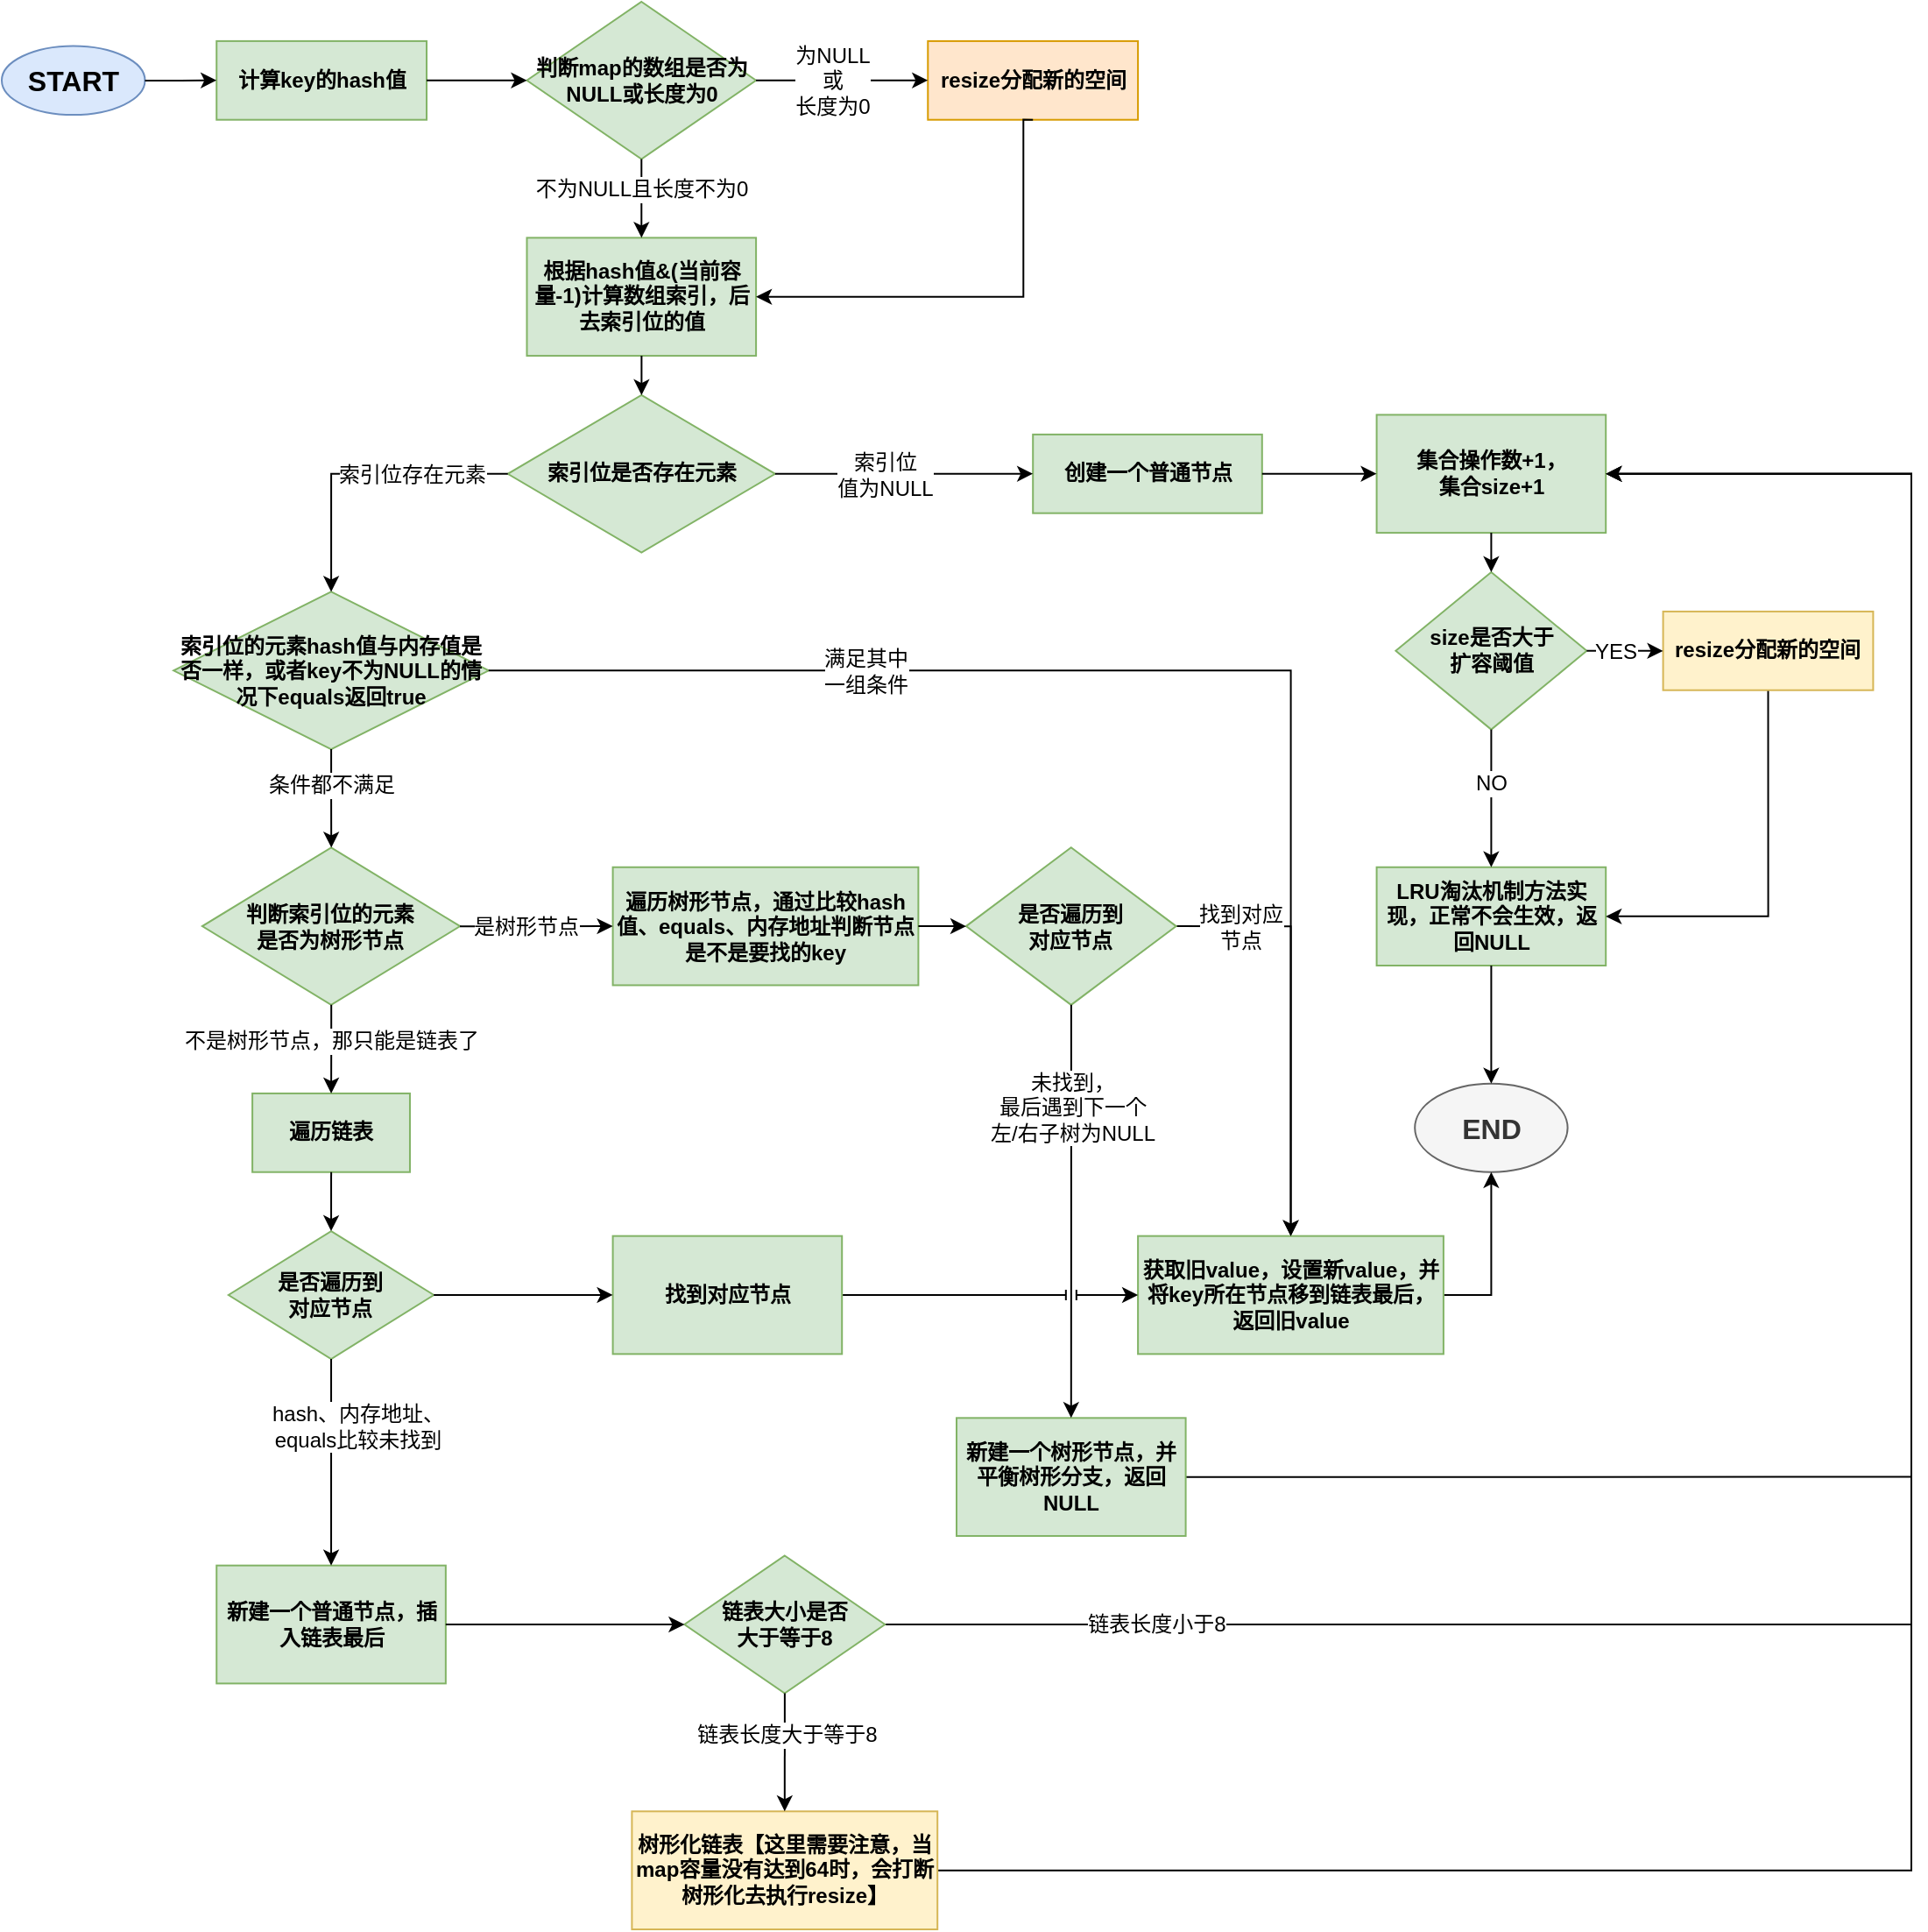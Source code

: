 <mxfile version="15.4.0" type="device"><diagram id="SmfUcS1rnkYMjt1KERU3" name="第 1 页"><mxGraphModel dx="1551" dy="1151" grid="1" gridSize="10" guides="1" tooltips="1" connect="1" arrows="1" fold="1" page="1" pageScale="1" pageWidth="1169" pageHeight="827" math="0" shadow="0"><root><mxCell id="0"/><mxCell id="1" parent="0"/><mxCell id="AOQJRviI5JuZEDv5AuLj-103" value="" style="group" vertex="1" connectable="0" parent="1"><mxGeometry x="20" y="10" width="1090" height="1100" as="geometry"/></mxCell><mxCell id="AOQJRviI5JuZEDv5AuLj-11" value="计算key的hash值" style="whiteSpace=wrap;html=1;fillColor=#d5e8d4;strokeColor=#82b366;fontStyle=1;fontSize=12;" vertex="1" parent="AOQJRviI5JuZEDv5AuLj-103"><mxGeometry x="122.625" y="22.449" width="119.9" height="44.898" as="geometry"/></mxCell><mxCell id="AOQJRviI5JuZEDv5AuLj-15" value="&lt;span style=&quot;color: rgb(0, 0, 0); font-family: helvetica; font-size: 12px; font-style: normal; font-weight: 700; letter-spacing: normal; text-align: center; text-indent: 0px; text-transform: none; word-spacing: 0px; display: inline; float: none;&quot;&gt;判断map的数组是否为NULL或长度为0&lt;/span&gt;" style="rhombus;whiteSpace=wrap;html=1;fontStyle=1;strokeColor=#82b366;fillColor=#d5e8d4;labelBackgroundColor=none;fontSize=12;" vertex="1" parent="AOQJRviI5JuZEDv5AuLj-103"><mxGeometry x="299.75" width="130.8" height="89.796" as="geometry"/></mxCell><mxCell id="AOQJRviI5JuZEDv5AuLj-16" value="" style="edgeStyle=orthogonalEdgeStyle;rounded=0;orthogonalLoop=1;jettySize=auto;html=1;fontSize=12;" edge="1" parent="AOQJRviI5JuZEDv5AuLj-103" source="AOQJRviI5JuZEDv5AuLj-11" target="AOQJRviI5JuZEDv5AuLj-15"><mxGeometry relative="1" as="geometry"/></mxCell><mxCell id="AOQJRviI5JuZEDv5AuLj-17" value="resize分配新的空间" style="whiteSpace=wrap;html=1;fontStyle=1;strokeColor=#d79b00;fillColor=#ffe6cc;fontSize=12;" vertex="1" parent="AOQJRviI5JuZEDv5AuLj-103"><mxGeometry x="528.65" y="22.449" width="119.9" height="44.898" as="geometry"/></mxCell><mxCell id="AOQJRviI5JuZEDv5AuLj-18" value="" style="edgeStyle=orthogonalEdgeStyle;rounded=0;orthogonalLoop=1;jettySize=auto;html=1;fontSize=12;" edge="1" parent="AOQJRviI5JuZEDv5AuLj-103" source="AOQJRviI5JuZEDv5AuLj-15" target="AOQJRviI5JuZEDv5AuLj-17"><mxGeometry relative="1" as="geometry"/></mxCell><mxCell id="AOQJRviI5JuZEDv5AuLj-24" value="为NULL&lt;br style=&quot;font-size: 12px;&quot;&gt;或&lt;br style=&quot;font-size: 12px;&quot;&gt;长度为0" style="edgeLabel;html=1;align=center;verticalAlign=middle;resizable=0;points=[];fontSize=12;labelBackgroundColor=default;" vertex="1" connectable="0" parent="AOQJRviI5JuZEDv5AuLj-18"><mxGeometry x="-0.255" y="-1" relative="1" as="geometry"><mxPoint x="7" y="-1" as="offset"/></mxGeometry></mxCell><mxCell id="AOQJRviI5JuZEDv5AuLj-19" value="根据hash值&amp;amp;(当前容量-1)计算数组索引，后去索引位的值" style="whiteSpace=wrap;html=1;fontStyle=1;strokeColor=#82b366;fillColor=#d5e8d4;fontSize=12;" vertex="1" parent="AOQJRviI5JuZEDv5AuLj-103"><mxGeometry x="299.75" y="134.694" width="130.8" height="67.347" as="geometry"/></mxCell><mxCell id="AOQJRviI5JuZEDv5AuLj-20" value="" style="edgeStyle=orthogonalEdgeStyle;rounded=0;orthogonalLoop=1;jettySize=auto;html=1;fontSize=12;" edge="1" parent="AOQJRviI5JuZEDv5AuLj-103" source="AOQJRviI5JuZEDv5AuLj-15" target="AOQJRviI5JuZEDv5AuLj-19"><mxGeometry relative="1" as="geometry"/></mxCell><mxCell id="AOQJRviI5JuZEDv5AuLj-25" value="不为NULL且长度不为0" style="edgeLabel;html=1;align=center;verticalAlign=middle;resizable=0;points=[];fontSize=12;" vertex="1" connectable="0" parent="AOQJRviI5JuZEDv5AuLj-20"><mxGeometry x="-0.271" y="-2" relative="1" as="geometry"><mxPoint x="2" as="offset"/></mxGeometry></mxCell><mxCell id="AOQJRviI5JuZEDv5AuLj-21" style="edgeStyle=orthogonalEdgeStyle;rounded=0;orthogonalLoop=1;jettySize=auto;html=1;exitX=0.5;exitY=1;exitDx=0;exitDy=0;fontSize=12;" edge="1" parent="AOQJRviI5JuZEDv5AuLj-103" source="AOQJRviI5JuZEDv5AuLj-17" target="AOQJRviI5JuZEDv5AuLj-19"><mxGeometry relative="1" as="geometry"><Array as="points"><mxPoint x="583.15" y="67.347"/><mxPoint x="583.15" y="168.367"/></Array></mxGeometry></mxCell><mxCell id="AOQJRviI5JuZEDv5AuLj-22" value="索引位是否存在元素" style="rhombus;whiteSpace=wrap;html=1;fontStyle=1;strokeColor=#82b366;fillColor=#d5e8d4;fontSize=12;" vertex="1" parent="AOQJRviI5JuZEDv5AuLj-103"><mxGeometry x="288.85" y="224.49" width="152.6" height="89.796" as="geometry"/></mxCell><mxCell id="AOQJRviI5JuZEDv5AuLj-23" value="" style="edgeStyle=orthogonalEdgeStyle;rounded=0;orthogonalLoop=1;jettySize=auto;html=1;fontSize=12;" edge="1" parent="AOQJRviI5JuZEDv5AuLj-103" source="AOQJRviI5JuZEDv5AuLj-19" target="AOQJRviI5JuZEDv5AuLj-22"><mxGeometry relative="1" as="geometry"/></mxCell><mxCell id="AOQJRviI5JuZEDv5AuLj-26" value="创建一个普通节点" style="whiteSpace=wrap;html=1;fontStyle=1;strokeColor=#82b366;fillColor=#d5e8d4;fontSize=12;" vertex="1" parent="AOQJRviI5JuZEDv5AuLj-103"><mxGeometry x="588.6" y="246.939" width="130.8" height="44.898" as="geometry"/></mxCell><mxCell id="AOQJRviI5JuZEDv5AuLj-27" value="" style="edgeStyle=orthogonalEdgeStyle;rounded=0;orthogonalLoop=1;jettySize=auto;html=1;fontSize=12;" edge="1" parent="AOQJRviI5JuZEDv5AuLj-103" source="AOQJRviI5JuZEDv5AuLj-22" target="AOQJRviI5JuZEDv5AuLj-26"><mxGeometry relative="1" as="geometry"/></mxCell><mxCell id="AOQJRviI5JuZEDv5AuLj-29" value="索引位&lt;br style=&quot;font-size: 12px;&quot;&gt;值为NULL" style="edgeLabel;html=1;align=center;verticalAlign=middle;resizable=0;points=[];fontSize=12;labelBackgroundColor=default;fontColor=default;" vertex="1" connectable="0" parent="AOQJRviI5JuZEDv5AuLj-27"><mxGeometry x="-0.246" y="1" relative="1" as="geometry"><mxPoint x="7" y="1" as="offset"/></mxGeometry></mxCell><mxCell id="AOQJRviI5JuZEDv5AuLj-30" value="集合操作数+1，&lt;br style=&quot;font-size: 12px;&quot;&gt;集合size+1" style="whiteSpace=wrap;html=1;fontStyle=1;strokeColor=#82b366;fillColor=#d5e8d4;fontSize=12;" vertex="1" parent="AOQJRviI5JuZEDv5AuLj-103"><mxGeometry x="784.8" y="235.714" width="130.8" height="67.347" as="geometry"/></mxCell><mxCell id="AOQJRviI5JuZEDv5AuLj-31" value="" style="edgeStyle=orthogonalEdgeStyle;rounded=0;orthogonalLoop=1;jettySize=auto;html=1;fontSize=12;fontColor=default;" edge="1" parent="AOQJRviI5JuZEDv5AuLj-103" source="AOQJRviI5JuZEDv5AuLj-26" target="AOQJRviI5JuZEDv5AuLj-30"><mxGeometry relative="1" as="geometry"/></mxCell><mxCell id="AOQJRviI5JuZEDv5AuLj-32" value="size是否大于&lt;br style=&quot;font-size: 12px;&quot;&gt;扩容阈值" style="rhombus;whiteSpace=wrap;html=1;fontStyle=1;strokeColor=#82b366;fillColor=#d5e8d4;fontSize=12;" vertex="1" parent="AOQJRviI5JuZEDv5AuLj-103"><mxGeometry x="795.7" y="325.51" width="109.0" height="89.796" as="geometry"/></mxCell><mxCell id="AOQJRviI5JuZEDv5AuLj-33" value="" style="edgeStyle=orthogonalEdgeStyle;rounded=0;orthogonalLoop=1;jettySize=auto;html=1;fontSize=12;fontColor=default;" edge="1" parent="AOQJRviI5JuZEDv5AuLj-103" source="AOQJRviI5JuZEDv5AuLj-30" target="AOQJRviI5JuZEDv5AuLj-32"><mxGeometry relative="1" as="geometry"/></mxCell><mxCell id="AOQJRviI5JuZEDv5AuLj-39" value="LRU淘汰机制方法实现，正常不会生效，返回NULL" style="whiteSpace=wrap;html=1;fontStyle=1;strokeColor=#82b366;fillColor=#d5e8d4;fontSize=12;" vertex="1" parent="AOQJRviI5JuZEDv5AuLj-103"><mxGeometry x="784.8" y="493.878" width="130.8" height="56.122" as="geometry"/></mxCell><mxCell id="AOQJRviI5JuZEDv5AuLj-40" value="" style="edgeStyle=orthogonalEdgeStyle;rounded=0;orthogonalLoop=1;jettySize=auto;html=1;fontSize=12;fontColor=default;" edge="1" parent="AOQJRviI5JuZEDv5AuLj-103" source="AOQJRviI5JuZEDv5AuLj-32" target="AOQJRviI5JuZEDv5AuLj-39"><mxGeometry relative="1" as="geometry"/></mxCell><mxCell id="AOQJRviI5JuZEDv5AuLj-97" value="NO" style="edgeLabel;html=1;align=center;verticalAlign=middle;resizable=0;points=[];fontSize=12;fontColor=default;" vertex="1" connectable="0" parent="AOQJRviI5JuZEDv5AuLj-40"><mxGeometry x="-0.235" relative="1" as="geometry"><mxPoint as="offset"/></mxGeometry></mxCell><mxCell id="AOQJRviI5JuZEDv5AuLj-43" value="&lt;span style=&quot;font-size: 16px&quot;&gt;START&lt;/span&gt;" style="ellipse;whiteSpace=wrap;html=1;fontSize=16;fontStyle=1;strokeColor=#6c8ebf;fillColor=#dae8fc;" vertex="1" parent="AOQJRviI5JuZEDv5AuLj-103"><mxGeometry y="25.255" width="81.75" height="39.286" as="geometry"/></mxCell><mxCell id="AOQJRviI5JuZEDv5AuLj-12" value="" style="edgeStyle=orthogonalEdgeStyle;rounded=0;orthogonalLoop=1;jettySize=auto;html=1;fontSize=16;" edge="1" parent="AOQJRviI5JuZEDv5AuLj-103" source="AOQJRviI5JuZEDv5AuLj-43" target="AOQJRviI5JuZEDv5AuLj-11"><mxGeometry relative="1" as="geometry"><mxPoint x="182.613" as="sourcePoint"/></mxGeometry></mxCell><mxCell id="AOQJRviI5JuZEDv5AuLj-45" value="END" style="ellipse;whiteSpace=wrap;html=1;fontStyle=1;strokeColor=#666666;fillColor=#f5f5f5;fontSize=16;fontColor=#333333;" vertex="1" parent="AOQJRviI5JuZEDv5AuLj-103"><mxGeometry x="806.6" y="617.347" width="87.2" height="50.51" as="geometry"/></mxCell><mxCell id="AOQJRviI5JuZEDv5AuLj-46" value="" style="edgeStyle=orthogonalEdgeStyle;rounded=0;orthogonalLoop=1;jettySize=auto;html=1;fontSize=12;fontColor=default;" edge="1" parent="AOQJRviI5JuZEDv5AuLj-103" source="AOQJRviI5JuZEDv5AuLj-39" target="AOQJRviI5JuZEDv5AuLj-45"><mxGeometry relative="1" as="geometry"/></mxCell><mxCell id="AOQJRviI5JuZEDv5AuLj-49" value="索引位的元素hash值与内存值是否一样，或者key不为NULL的情况下equals返回true" style="rhombus;whiteSpace=wrap;html=1;fontStyle=1;strokeColor=#82b366;fillColor=#d5e8d4;fontSize=12;" vertex="1" parent="AOQJRviI5JuZEDv5AuLj-103"><mxGeometry x="98.1" y="336.735" width="179.85" height="89.796" as="geometry"/></mxCell><mxCell id="AOQJRviI5JuZEDv5AuLj-50" value="" style="edgeStyle=orthogonalEdgeStyle;rounded=0;orthogonalLoop=1;jettySize=auto;html=1;fontSize=16;fontColor=default;" edge="1" parent="AOQJRviI5JuZEDv5AuLj-103" source="AOQJRviI5JuZEDv5AuLj-22" target="AOQJRviI5JuZEDv5AuLj-49"><mxGeometry relative="1" as="geometry"/></mxCell><mxCell id="AOQJRviI5JuZEDv5AuLj-51" value="&lt;span style=&quot;font-size: 12px;&quot;&gt;索引位存在元素&lt;/span&gt;" style="edgeLabel;html=1;align=center;verticalAlign=middle;resizable=0;points=[];fontSize=12;fontColor=default;labelBackgroundColor=default;" vertex="1" connectable="0" parent="AOQJRviI5JuZEDv5AuLj-50"><mxGeometry x="-0.768" relative="1" as="geometry"><mxPoint x="-36" as="offset"/></mxGeometry></mxCell><mxCell id="AOQJRviI5JuZEDv5AuLj-55" style="edgeStyle=orthogonalEdgeStyle;rounded=0;orthogonalLoop=1;jettySize=auto;html=1;exitX=1;exitY=0.5;exitDx=0;exitDy=0;entryX=0.5;entryY=1;entryDx=0;entryDy=0;fontSize=12;fontColor=default;" edge="1" parent="AOQJRviI5JuZEDv5AuLj-103" source="AOQJRviI5JuZEDv5AuLj-52" target="AOQJRviI5JuZEDv5AuLj-45"><mxGeometry relative="1" as="geometry"><Array as="points"><mxPoint x="850.2" y="738.571"/></Array></mxGeometry></mxCell><mxCell id="AOQJRviI5JuZEDv5AuLj-52" value="获取旧value，设置新value，并将key所在节点移到链表最后，返回旧value" style="whiteSpace=wrap;html=1;fontStyle=1;strokeColor=#82b366;fillColor=#d5e8d4;fontSize=12;" vertex="1" parent="AOQJRviI5JuZEDv5AuLj-103"><mxGeometry x="648.55" y="704.337" width="174.4" height="67.347" as="geometry"/></mxCell><mxCell id="AOQJRviI5JuZEDv5AuLj-53" value="" style="edgeStyle=orthogonalEdgeStyle;rounded=0;orthogonalLoop=1;jettySize=auto;html=1;fontSize=16;fontColor=default;" edge="1" parent="AOQJRviI5JuZEDv5AuLj-103" source="AOQJRviI5JuZEDv5AuLj-49" target="AOQJRviI5JuZEDv5AuLj-52"><mxGeometry relative="1" as="geometry"/></mxCell><mxCell id="AOQJRviI5JuZEDv5AuLj-79" value="满足其中&lt;br&gt;一组条件" style="edgeLabel;html=1;align=center;verticalAlign=middle;resizable=0;points=[];fontSize=12;fontColor=default;" vertex="1" connectable="0" parent="AOQJRviI5JuZEDv5AuLj-53"><mxGeometry x="-0.459" y="-2" relative="1" as="geometry"><mxPoint x="4" y="-2" as="offset"/></mxGeometry></mxCell><mxCell id="AOQJRviI5JuZEDv5AuLj-56" value="判断索引位的元素&lt;br&gt;是否为树形节点" style="rhombus;whiteSpace=wrap;html=1;fontStyle=1;strokeColor=#82b366;fillColor=#d5e8d4;" vertex="1" parent="AOQJRviI5JuZEDv5AuLj-103"><mxGeometry x="114.45" y="482.653" width="147.15" height="89.796" as="geometry"/></mxCell><mxCell id="AOQJRviI5JuZEDv5AuLj-57" value="" style="edgeStyle=orthogonalEdgeStyle;rounded=0;orthogonalLoop=1;jettySize=auto;html=1;fontSize=12;fontColor=default;" edge="1" parent="AOQJRviI5JuZEDv5AuLj-103" source="AOQJRviI5JuZEDv5AuLj-49" target="AOQJRviI5JuZEDv5AuLj-56"><mxGeometry relative="1" as="geometry"/></mxCell><mxCell id="AOQJRviI5JuZEDv5AuLj-58" value="条件都不满足" style="edgeLabel;html=1;align=center;verticalAlign=middle;resizable=0;points=[];fontSize=12;fontColor=default;" vertex="1" connectable="0" parent="AOQJRviI5JuZEDv5AuLj-57"><mxGeometry x="-0.292" relative="1" as="geometry"><mxPoint as="offset"/></mxGeometry></mxCell><mxCell id="AOQJRviI5JuZEDv5AuLj-59" value="遍历树形节点，通过比较hash值、equals、内存地址判断节点是不是要找的key" style="whiteSpace=wrap;html=1;fontStyle=1;strokeColor=#82b366;fillColor=#d5e8d4;" vertex="1" parent="AOQJRviI5JuZEDv5AuLj-103"><mxGeometry x="348.8" y="493.878" width="174.4" height="67.347" as="geometry"/></mxCell><mxCell id="AOQJRviI5JuZEDv5AuLj-60" value="" style="edgeStyle=orthogonalEdgeStyle;rounded=0;orthogonalLoop=1;jettySize=auto;html=1;fontSize=12;fontColor=default;" edge="1" parent="AOQJRviI5JuZEDv5AuLj-103" source="AOQJRviI5JuZEDv5AuLj-56" target="AOQJRviI5JuZEDv5AuLj-59"><mxGeometry relative="1" as="geometry"/></mxCell><mxCell id="AOQJRviI5JuZEDv5AuLj-67" value="是树形节点" style="edgeLabel;html=1;align=center;verticalAlign=middle;resizable=0;points=[];fontSize=12;fontColor=default;" vertex="1" connectable="0" parent="AOQJRviI5JuZEDv5AuLj-60"><mxGeometry x="-0.303" relative="1" as="geometry"><mxPoint x="7" as="offset"/></mxGeometry></mxCell><mxCell id="AOQJRviI5JuZEDv5AuLj-64" value="遍历链表" style="whiteSpace=wrap;html=1;fontStyle=1;strokeColor=#82b366;fillColor=#d5e8d4;" vertex="1" parent="AOQJRviI5JuZEDv5AuLj-103"><mxGeometry x="143.062" y="622.959" width="89.925" height="44.898" as="geometry"/></mxCell><mxCell id="AOQJRviI5JuZEDv5AuLj-65" value="" style="edgeStyle=orthogonalEdgeStyle;rounded=0;orthogonalLoop=1;jettySize=auto;html=1;fontSize=12;fontColor=default;" edge="1" parent="AOQJRviI5JuZEDv5AuLj-103" source="AOQJRviI5JuZEDv5AuLj-56" target="AOQJRviI5JuZEDv5AuLj-64"><mxGeometry relative="1" as="geometry"/></mxCell><mxCell id="AOQJRviI5JuZEDv5AuLj-66" value="不是树形节点，那只能是链表了" style="edgeLabel;html=1;align=center;verticalAlign=middle;resizable=0;points=[];fontSize=12;fontColor=default;" vertex="1" connectable="0" parent="AOQJRviI5JuZEDv5AuLj-65"><mxGeometry x="0.515" y="-1" relative="1" as="geometry"><mxPoint x="1" y="-18" as="offset"/></mxGeometry></mxCell><mxCell id="AOQJRviI5JuZEDv5AuLj-72" style="edgeStyle=orthogonalEdgeStyle;rounded=0;orthogonalLoop=1;jettySize=auto;html=1;exitX=1;exitY=0.5;exitDx=0;exitDy=0;entryX=0.5;entryY=0;entryDx=0;entryDy=0;fontSize=12;fontColor=default;" edge="1" parent="AOQJRviI5JuZEDv5AuLj-103" source="AOQJRviI5JuZEDv5AuLj-68" target="AOQJRviI5JuZEDv5AuLj-52"><mxGeometry relative="1" as="geometry"/></mxCell><mxCell id="AOQJRviI5JuZEDv5AuLj-73" value="找到对应&lt;br&gt;节点" style="edgeLabel;html=1;align=center;verticalAlign=middle;resizable=0;points=[];fontSize=12;fontColor=default;" vertex="1" connectable="0" parent="AOQJRviI5JuZEDv5AuLj-72"><mxGeometry x="-0.704" relative="1" as="geometry"><mxPoint as="offset"/></mxGeometry></mxCell><mxCell id="AOQJRviI5JuZEDv5AuLj-68" value="是否遍历到&lt;br&gt;对应节点" style="rhombus;whiteSpace=wrap;html=1;fontStyle=1;strokeColor=#82b366;fillColor=#d5e8d4;" vertex="1" parent="AOQJRviI5JuZEDv5AuLj-103"><mxGeometry x="550.45" y="482.653" width="119.9" height="89.796" as="geometry"/></mxCell><mxCell id="AOQJRviI5JuZEDv5AuLj-69" value="" style="edgeStyle=orthogonalEdgeStyle;rounded=0;orthogonalLoop=1;jettySize=auto;html=1;fontSize=12;fontColor=default;" edge="1" parent="AOQJRviI5JuZEDv5AuLj-103" source="AOQJRviI5JuZEDv5AuLj-59" target="AOQJRviI5JuZEDv5AuLj-68"><mxGeometry relative="1" as="geometry"/></mxCell><mxCell id="AOQJRviI5JuZEDv5AuLj-77" style="edgeStyle=orthogonalEdgeStyle;rounded=0;orthogonalLoop=1;jettySize=auto;html=1;exitX=1;exitY=0.5;exitDx=0;exitDy=0;entryX=1;entryY=0.5;entryDx=0;entryDy=0;fontSize=12;fontColor=default;jumpStyle=line;" edge="1" parent="AOQJRviI5JuZEDv5AuLj-103" source="AOQJRviI5JuZEDv5AuLj-74" target="AOQJRviI5JuZEDv5AuLj-30"><mxGeometry relative="1" as="geometry"><Array as="points"><mxPoint x="1090" y="841.837"/><mxPoint x="1090" y="269.388"/></Array></mxGeometry></mxCell><mxCell id="AOQJRviI5JuZEDv5AuLj-74" value="新建一个树形节点，并平衡树形分支，返回NULL" style="whiteSpace=wrap;html=1;fontStyle=1;strokeColor=#82b366;fillColor=#d5e8d4;" vertex="1" parent="AOQJRviI5JuZEDv5AuLj-103"><mxGeometry x="545" y="808.163" width="130.8" height="67.347" as="geometry"/></mxCell><mxCell id="AOQJRviI5JuZEDv5AuLj-75" value="" style="edgeStyle=orthogonalEdgeStyle;rounded=0;orthogonalLoop=1;jettySize=auto;html=1;fontSize=12;fontColor=default;" edge="1" parent="AOQJRviI5JuZEDv5AuLj-103" source="AOQJRviI5JuZEDv5AuLj-68" target="AOQJRviI5JuZEDv5AuLj-74"><mxGeometry relative="1" as="geometry"/></mxCell><mxCell id="AOQJRviI5JuZEDv5AuLj-76" value="未找到，&lt;br&gt;最后遇到下一个&lt;br&gt;左/右子树为NULL" style="edgeLabel;html=1;align=center;verticalAlign=middle;resizable=0;points=[];fontSize=12;fontColor=default;" vertex="1" connectable="0" parent="AOQJRviI5JuZEDv5AuLj-75"><mxGeometry x="-0.723" y="1" relative="1" as="geometry"><mxPoint x="-1" y="26" as="offset"/></mxGeometry></mxCell><mxCell id="AOQJRviI5JuZEDv5AuLj-80" value="是否遍历到&lt;br&gt;对应节点" style="rhombus;whiteSpace=wrap;html=1;fontStyle=1;strokeColor=#82b366;fillColor=#d5e8d4;" vertex="1" parent="AOQJRviI5JuZEDv5AuLj-103"><mxGeometry x="129.437" y="701.531" width="117.175" height="72.959" as="geometry"/></mxCell><mxCell id="AOQJRviI5JuZEDv5AuLj-81" value="" style="edgeStyle=orthogonalEdgeStyle;rounded=0;jumpStyle=line;orthogonalLoop=1;jettySize=auto;html=1;fontSize=12;fontColor=default;" edge="1" parent="AOQJRviI5JuZEDv5AuLj-103" source="AOQJRviI5JuZEDv5AuLj-64" target="AOQJRviI5JuZEDv5AuLj-80"><mxGeometry relative="1" as="geometry"/></mxCell><mxCell id="AOQJRviI5JuZEDv5AuLj-102" style="edgeStyle=orthogonalEdgeStyle;rounded=0;jumpStyle=line;orthogonalLoop=1;jettySize=auto;html=1;exitX=1;exitY=0.5;exitDx=0;exitDy=0;entryX=0;entryY=0.5;entryDx=0;entryDy=0;fontSize=12;fontColor=default;" edge="1" parent="AOQJRviI5JuZEDv5AuLj-103" source="AOQJRviI5JuZEDv5AuLj-82" target="AOQJRviI5JuZEDv5AuLj-52"><mxGeometry relative="1" as="geometry"/></mxCell><mxCell id="AOQJRviI5JuZEDv5AuLj-82" value="找到对应节点" style="whiteSpace=wrap;html=1;fontStyle=1;strokeColor=#82b366;fillColor=#d5e8d4;" vertex="1" parent="AOQJRviI5JuZEDv5AuLj-103"><mxGeometry x="348.8" y="704.337" width="130.8" height="67.347" as="geometry"/></mxCell><mxCell id="AOQJRviI5JuZEDv5AuLj-83" value="" style="edgeStyle=orthogonalEdgeStyle;rounded=0;jumpStyle=line;orthogonalLoop=1;jettySize=auto;html=1;fontSize=12;fontColor=default;" edge="1" parent="AOQJRviI5JuZEDv5AuLj-103" source="AOQJRviI5JuZEDv5AuLj-80" target="AOQJRviI5JuZEDv5AuLj-82"><mxGeometry relative="1" as="geometry"/></mxCell><mxCell id="AOQJRviI5JuZEDv5AuLj-84" value="新建一个普通节点，插入链表最后" style="whiteSpace=wrap;html=1;fontStyle=1;strokeColor=#82b366;fillColor=#d5e8d4;" vertex="1" parent="AOQJRviI5JuZEDv5AuLj-103"><mxGeometry x="122.625" y="892.347" width="130.8" height="67.347" as="geometry"/></mxCell><mxCell id="AOQJRviI5JuZEDv5AuLj-85" value="" style="edgeStyle=orthogonalEdgeStyle;rounded=0;jumpStyle=line;orthogonalLoop=1;jettySize=auto;html=1;fontSize=12;fontColor=default;" edge="1" parent="AOQJRviI5JuZEDv5AuLj-103" source="AOQJRviI5JuZEDv5AuLj-80" target="AOQJRviI5JuZEDv5AuLj-84"><mxGeometry relative="1" as="geometry"/></mxCell><mxCell id="AOQJRviI5JuZEDv5AuLj-86" value="hash、内存地址、&lt;br&gt;equals比较未找到" style="edgeLabel;html=1;align=center;verticalAlign=middle;resizable=0;points=[];fontSize=12;fontColor=default;" vertex="1" connectable="0" parent="AOQJRviI5JuZEDv5AuLj-85"><mxGeometry x="-0.352" relative="1" as="geometry"><mxPoint x="15" as="offset"/></mxGeometry></mxCell><mxCell id="AOQJRviI5JuZEDv5AuLj-89" style="edgeStyle=orthogonalEdgeStyle;rounded=0;jumpStyle=line;orthogonalLoop=1;jettySize=auto;html=1;exitX=1;exitY=0.5;exitDx=0;exitDy=0;entryX=1;entryY=0.5;entryDx=0;entryDy=0;fontSize=12;fontColor=default;" edge="1" parent="AOQJRviI5JuZEDv5AuLj-103" source="AOQJRviI5JuZEDv5AuLj-87" target="AOQJRviI5JuZEDv5AuLj-30"><mxGeometry relative="1" as="geometry"><Array as="points"><mxPoint x="1090" y="926.02"/><mxPoint x="1090" y="269.388"/></Array></mxGeometry></mxCell><mxCell id="AOQJRviI5JuZEDv5AuLj-91" value="链表长度小于8" style="edgeLabel;html=1;align=center;verticalAlign=middle;resizable=0;points=[];fontSize=12;fontColor=default;" vertex="1" connectable="0" parent="AOQJRviI5JuZEDv5AuLj-89"><mxGeometry x="-0.754" y="-3" relative="1" as="geometry"><mxPoint x="-20" y="-3" as="offset"/></mxGeometry></mxCell><mxCell id="AOQJRviI5JuZEDv5AuLj-87" value="链表大小是否&lt;br&gt;大于等于8" style="rhombus;whiteSpace=wrap;html=1;fontStyle=1;strokeColor=#82b366;fillColor=#d5e8d4;" vertex="1" parent="AOQJRviI5JuZEDv5AuLj-103"><mxGeometry x="389.675" y="886.735" width="114.45" height="78.571" as="geometry"/></mxCell><mxCell id="AOQJRviI5JuZEDv5AuLj-88" value="" style="edgeStyle=orthogonalEdgeStyle;rounded=0;jumpStyle=line;orthogonalLoop=1;jettySize=auto;html=1;fontSize=12;fontColor=default;" edge="1" parent="AOQJRviI5JuZEDv5AuLj-103" source="AOQJRviI5JuZEDv5AuLj-84" target="AOQJRviI5JuZEDv5AuLj-87"><mxGeometry relative="1" as="geometry"/></mxCell><mxCell id="AOQJRviI5JuZEDv5AuLj-96" style="edgeStyle=orthogonalEdgeStyle;rounded=0;jumpStyle=line;orthogonalLoop=1;jettySize=auto;html=1;entryX=1;entryY=0.5;entryDx=0;entryDy=0;fontSize=12;fontColor=default;" edge="1" parent="AOQJRviI5JuZEDv5AuLj-103" source="AOQJRviI5JuZEDv5AuLj-92" target="AOQJRviI5JuZEDv5AuLj-30"><mxGeometry relative="1" as="geometry"><Array as="points"><mxPoint x="1090" y="1066.327"/><mxPoint x="1090" y="269.388"/></Array></mxGeometry></mxCell><mxCell id="AOQJRviI5JuZEDv5AuLj-92" value="树形化链表【这里需要注意，当map容量没有达到64时，会打断树形化去执行resize】" style="whiteSpace=wrap;html=1;fontStyle=1;strokeColor=#d6b656;fillColor=#fff2cc;" vertex="1" parent="AOQJRviI5JuZEDv5AuLj-103"><mxGeometry x="359.7" y="1032.653" width="174.4" height="67.347" as="geometry"/></mxCell><mxCell id="AOQJRviI5JuZEDv5AuLj-93" value="" style="edgeStyle=orthogonalEdgeStyle;rounded=0;jumpStyle=line;orthogonalLoop=1;jettySize=auto;html=1;fontSize=12;fontColor=default;" edge="1" parent="AOQJRviI5JuZEDv5AuLj-103" source="AOQJRviI5JuZEDv5AuLj-87" target="AOQJRviI5JuZEDv5AuLj-92"><mxGeometry relative="1" as="geometry"/></mxCell><mxCell id="AOQJRviI5JuZEDv5AuLj-95" value="链表长度大于等于8" style="edgeLabel;html=1;align=center;verticalAlign=middle;resizable=0;points=[];fontSize=12;fontColor=default;" vertex="1" connectable="0" parent="AOQJRviI5JuZEDv5AuLj-93"><mxGeometry x="-0.322" y="1" relative="1" as="geometry"><mxPoint as="offset"/></mxGeometry></mxCell><mxCell id="AOQJRviI5JuZEDv5AuLj-101" style="edgeStyle=orthogonalEdgeStyle;rounded=0;jumpStyle=line;orthogonalLoop=1;jettySize=auto;html=1;exitX=0.5;exitY=1;exitDx=0;exitDy=0;entryX=1;entryY=0.5;entryDx=0;entryDy=0;fontSize=12;fontColor=default;" edge="1" parent="AOQJRviI5JuZEDv5AuLj-103" source="AOQJRviI5JuZEDv5AuLj-98" target="AOQJRviI5JuZEDv5AuLj-39"><mxGeometry relative="1" as="geometry"/></mxCell><mxCell id="AOQJRviI5JuZEDv5AuLj-98" value="resize分配新的空间" style="whiteSpace=wrap;html=1;fontStyle=1;strokeColor=#d6b656;fillColor=#fff2cc;fontSize=12;" vertex="1" parent="AOQJRviI5JuZEDv5AuLj-103"><mxGeometry x="948.3" y="347.959" width="119.9" height="44.898" as="geometry"/></mxCell><mxCell id="AOQJRviI5JuZEDv5AuLj-99" value="" style="edgeStyle=orthogonalEdgeStyle;rounded=0;jumpStyle=line;orthogonalLoop=1;jettySize=auto;html=1;fontSize=12;fontColor=default;" edge="1" parent="AOQJRviI5JuZEDv5AuLj-103" source="AOQJRviI5JuZEDv5AuLj-32" target="AOQJRviI5JuZEDv5AuLj-98"><mxGeometry relative="1" as="geometry"/></mxCell><mxCell id="AOQJRviI5JuZEDv5AuLj-100" value="YES" style="edgeLabel;html=1;align=center;verticalAlign=middle;resizable=0;points=[];fontSize=12;fontColor=default;" vertex="1" connectable="0" parent="AOQJRviI5JuZEDv5AuLj-99"><mxGeometry x="-0.255" relative="1" as="geometry"><mxPoint as="offset"/></mxGeometry></mxCell></root></mxGraphModel></diagram></mxfile>